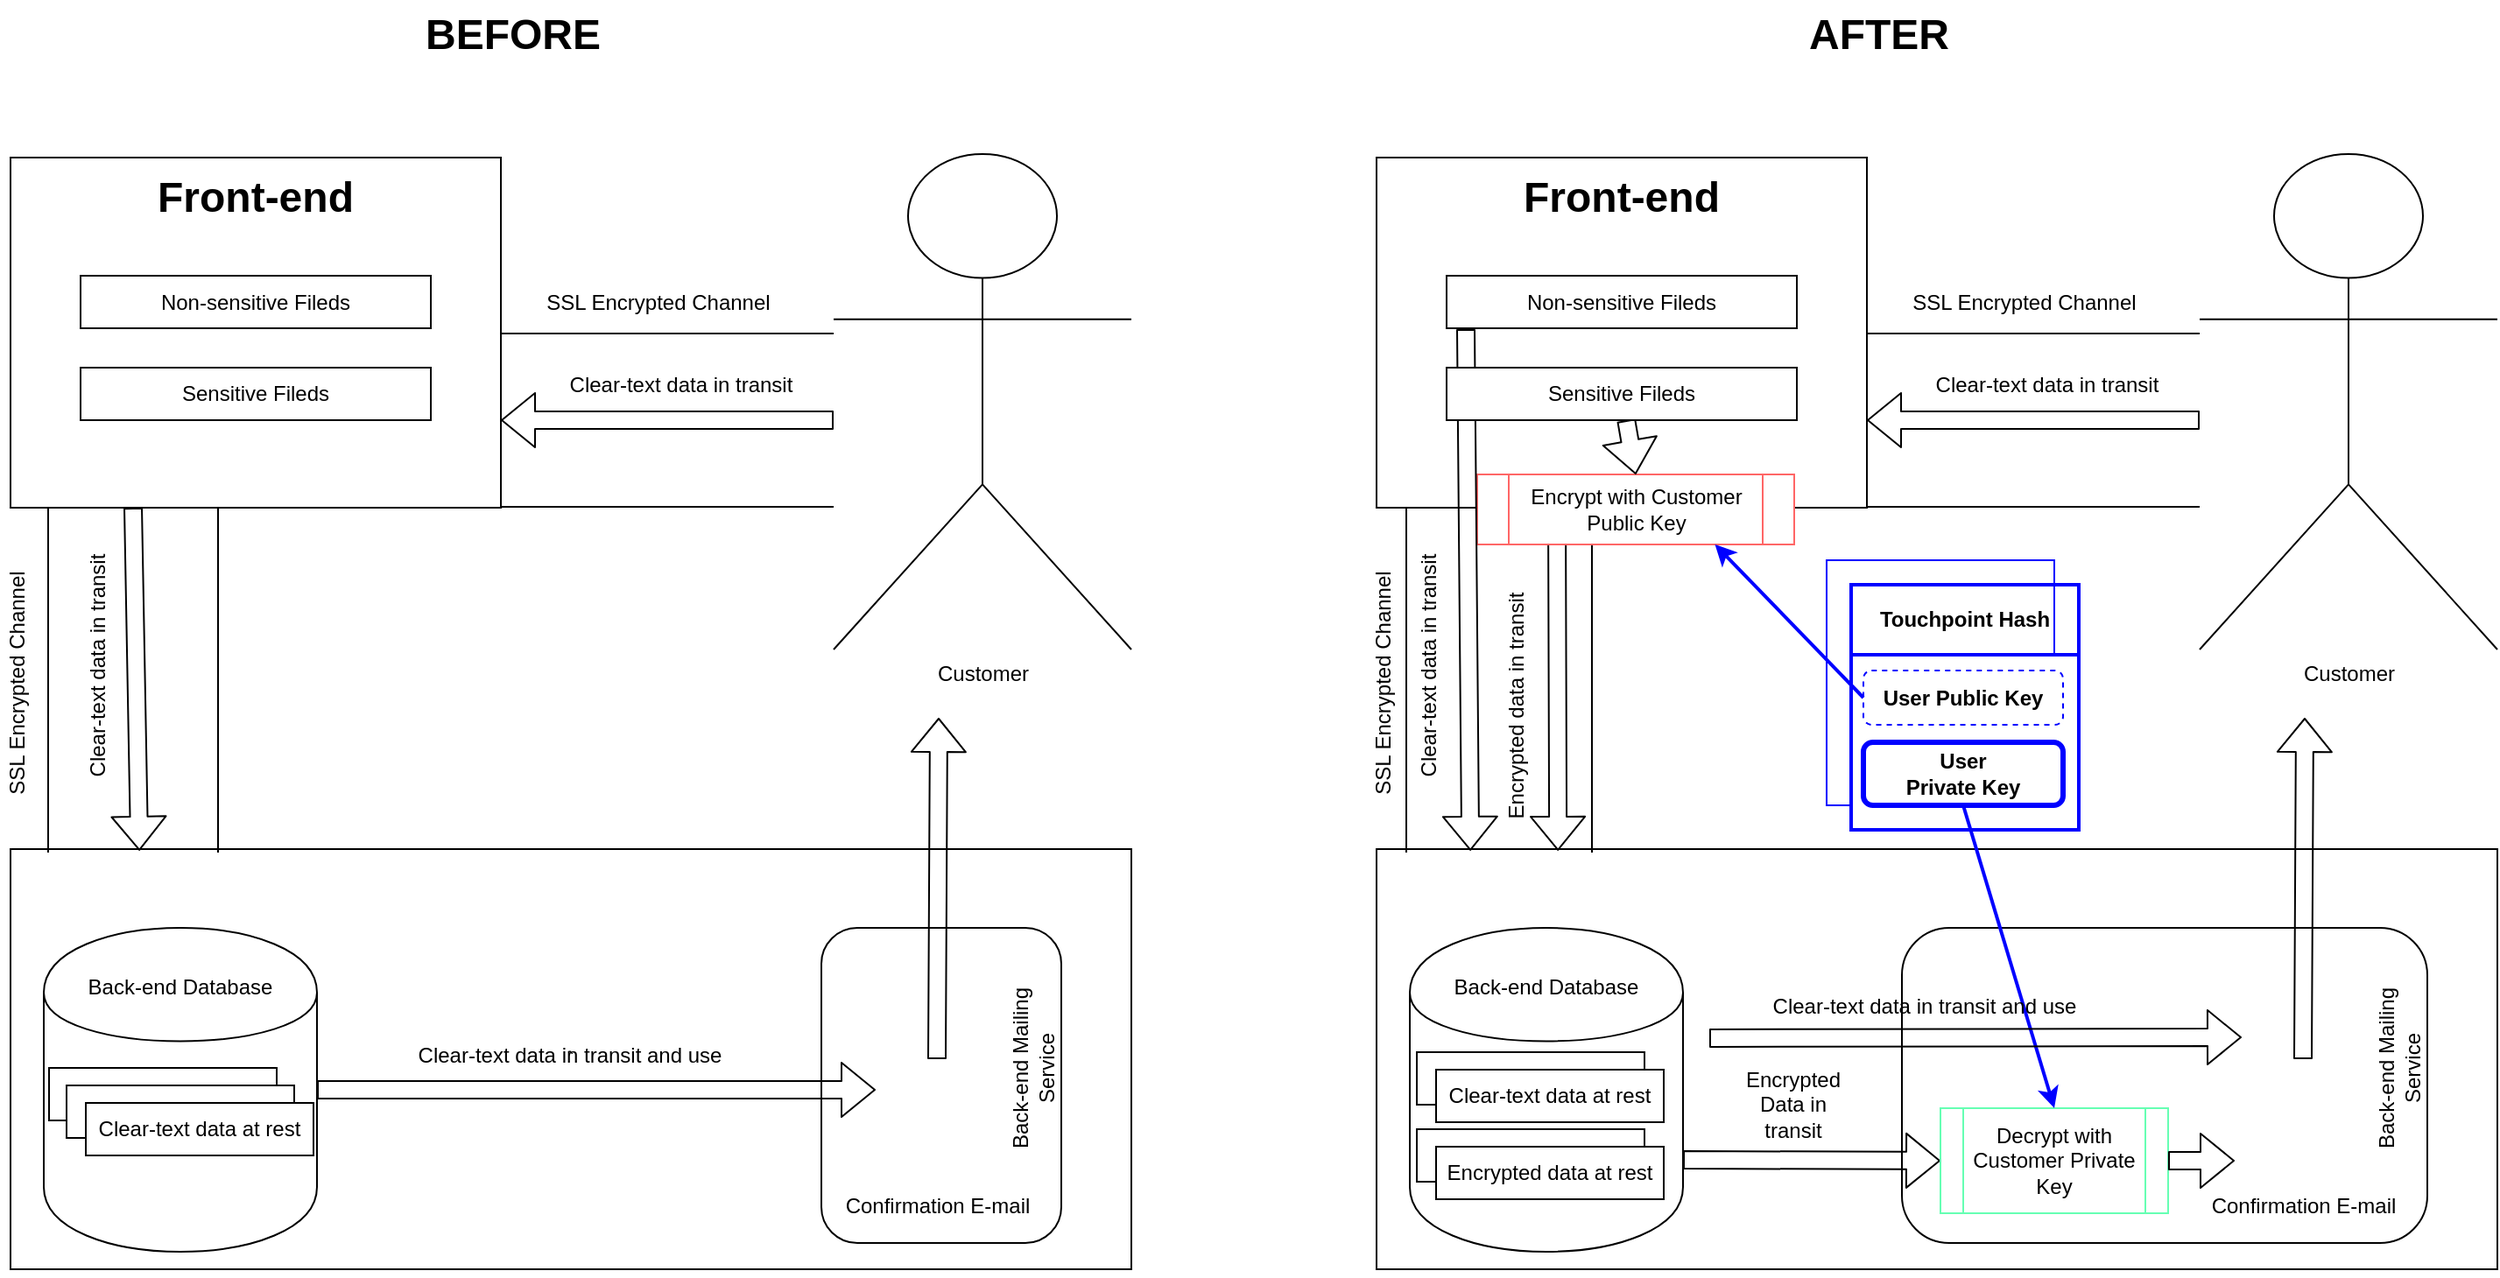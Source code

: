 <mxfile pages="1" version="11.2.8" type="device"><diagram id="5MA4Wnxi_JhsL58p0izR" name="Page-1"><mxGraphModel dx="1368" dy="789" grid="1" gridSize="10" guides="1" tooltips="1" connect="1" arrows="1" fold="1" page="1" pageScale="1" pageWidth="1169" pageHeight="827" math="0" shadow="0"><root><mxCell id="0"/><mxCell id="1" parent="0"/><mxCell id="2s6qS6cNocOA2tRJieJV-5" value="`" style="rounded=0;whiteSpace=wrap;html=1;" parent="1" vertex="1"><mxGeometry x="80" y="555" width="640" height="240" as="geometry"/></mxCell><mxCell id="2s6qS6cNocOA2tRJieJV-34" value="" style="rounded=1;whiteSpace=wrap;html=1;" parent="1" vertex="1"><mxGeometry x="543" y="600" width="137" height="180" as="geometry"/></mxCell><mxCell id="2s6qS6cNocOA2tRJieJV-8" value="&lt;div&gt;Back-end Database&lt;/div&gt;&lt;div&gt;&lt;br&gt;&lt;/div&gt;&lt;div&gt;&lt;br&gt;&lt;/div&gt;&lt;div&gt;&lt;br&gt;&lt;/div&gt;&lt;div&gt;&lt;br&gt;&lt;/div&gt;&lt;div&gt;&lt;br&gt;&lt;/div&gt;&lt;div&gt;&lt;br&gt;&lt;/div&gt;&lt;div&gt;&lt;br&gt;&lt;/div&gt;&lt;div&gt;&lt;br&gt;&lt;/div&gt;&lt;div&gt;&lt;br&gt;&lt;/div&gt;&lt;div&gt;&lt;br&gt;&lt;/div&gt;&lt;div&gt;&lt;br&gt;&lt;/div&gt;" style="shape=cylinder;whiteSpace=wrap;html=1;boundedLbl=1;backgroundOutline=1;" parent="1" vertex="1"><mxGeometry x="99" y="600" width="156" height="185" as="geometry"/></mxCell><mxCell id="2s6qS6cNocOA2tRJieJV-1" value="&lt;div&gt;&lt;font style=&quot;font-size: 24px&quot;&gt;&lt;b&gt;Front-end&lt;/b&gt;&lt;/font&gt;&lt;/div&gt;&lt;div&gt;&lt;font size=&quot;3&quot;&gt;&lt;b&gt;&lt;br&gt;&lt;/b&gt;&lt;/font&gt;&lt;/div&gt;&lt;div&gt;&lt;font size=&quot;3&quot;&gt;&lt;b&gt;&lt;br&gt;&lt;/b&gt;&lt;/font&gt;&lt;/div&gt;&lt;div&gt;&lt;font size=&quot;3&quot;&gt;&lt;b&gt;&lt;br&gt;&lt;/b&gt;&lt;/font&gt;&lt;/div&gt;&lt;div&gt;&lt;font size=&quot;3&quot;&gt;&lt;b&gt;&lt;br&gt;&lt;/b&gt;&lt;/font&gt;&lt;/div&gt;&lt;div&gt;&lt;font size=&quot;3&quot;&gt;&lt;b&gt;&lt;br&gt;&lt;/b&gt;&lt;/font&gt;&lt;/div&gt;&lt;div&gt;&lt;font size=&quot;3&quot;&gt;&lt;b&gt;&lt;br&gt;&lt;/b&gt;&lt;/font&gt;&lt;/div&gt;&lt;div&gt;&lt;font size=&quot;3&quot;&gt;&lt;b&gt;&amp;nbsp;&lt;/b&gt;&lt;/font&gt;&lt;/div&gt;&lt;div&gt;&lt;font size=&quot;3&quot;&gt;&lt;b&gt;&lt;br&gt;&lt;/b&gt;&lt;/font&gt;&lt;/div&gt;" style="rounded=0;whiteSpace=wrap;html=1;" parent="1" vertex="1"><mxGeometry x="80" y="160" width="280" height="200" as="geometry"/></mxCell><mxCell id="2s6qS6cNocOA2tRJieJV-2" value="&lt;font style=&quot;font-size: 24px&quot;&gt;&lt;b&gt;BEFORE&lt;/b&gt;&lt;/font&gt;" style="text;html=1;strokeColor=none;fillColor=none;align=center;verticalAlign=middle;whiteSpace=wrap;rounded=0;" parent="1" vertex="1"><mxGeometry x="267" y="70" width="200" height="40" as="geometry"/></mxCell><mxCell id="2s6qS6cNocOA2tRJieJV-3" value="Sensitive Fileds" style="rounded=0;whiteSpace=wrap;html=1;" parent="1" vertex="1"><mxGeometry x="120" y="280" width="200" height="30" as="geometry"/></mxCell><mxCell id="2s6qS6cNocOA2tRJieJV-4" value="Non-sensitive Fileds" style="rounded=0;whiteSpace=wrap;html=1;" parent="1" vertex="1"><mxGeometry x="120" y="227.5" width="200" height="30" as="geometry"/></mxCell><mxCell id="2s6qS6cNocOA2tRJieJV-7" value="Clear Text Data" style="rounded=0;whiteSpace=wrap;html=1;" parent="1" vertex="1"><mxGeometry x="102" y="680" width="130" height="30" as="geometry"/></mxCell><mxCell id="2s6qS6cNocOA2tRJieJV-9" value="Clear Text Data" style="rounded=0;whiteSpace=wrap;html=1;" parent="1" vertex="1"><mxGeometry x="112" y="690" width="130" height="30" as="geometry"/></mxCell><mxCell id="2s6qS6cNocOA2tRJieJV-10" value="Clear-text data at rest" style="rounded=0;whiteSpace=wrap;html=1;" parent="1" vertex="1"><mxGeometry x="123" y="700" width="130" height="30" as="geometry"/></mxCell><mxCell id="2s6qS6cNocOA2tRJieJV-16" value="Confirmation E-mail" style="shape=image;html=1;verticalAlign=top;verticalLabelPosition=bottom;labelBackgroundColor=#ffffff;imageAspect=0;aspect=fixed;image=https://cdn0.iconfinder.com/data/icons/network-communication-6/132/Untitled-3-22-128.png" parent="1" vertex="1"><mxGeometry x="574" y="675" width="70" height="70" as="geometry"/></mxCell><mxCell id="2s6qS6cNocOA2tRJieJV-17" value="" style="shape=flexArrow;endArrow=classic;html=1;exitX=0.25;exitY=1;exitDx=0;exitDy=0;entryX=0.115;entryY=0.004;entryDx=0;entryDy=0;entryPerimeter=0;" parent="1" source="2s6qS6cNocOA2tRJieJV-1" target="2s6qS6cNocOA2tRJieJV-5" edge="1"><mxGeometry width="50" height="50" relative="1" as="geometry"><mxPoint x="770" y="300" as="sourcePoint"/><mxPoint x="820" y="250" as="targetPoint"/></mxGeometry></mxCell><mxCell id="2s6qS6cNocOA2tRJieJV-18" value="Clear-text data in transit" style="text;html=1;strokeColor=none;fillColor=none;align=center;verticalAlign=middle;whiteSpace=wrap;rounded=0;rotation=-90;" parent="1" vertex="1"><mxGeometry x="50" y="440" width="160" height="20" as="geometry"/></mxCell><mxCell id="2s6qS6cNocOA2tRJieJV-19" value="" style="shape=flexArrow;endArrow=classic;html=1;exitX=1;exitY=0.5;exitDx=0;exitDy=0;entryX=0;entryY=0.25;entryDx=0;entryDy=0;" parent="1" source="2s6qS6cNocOA2tRJieJV-8" target="2s6qS6cNocOA2tRJieJV-16" edge="1"><mxGeometry width="50" height="50" relative="1" as="geometry"><mxPoint x="770" y="400" as="sourcePoint"/><mxPoint x="820" y="350" as="targetPoint"/></mxGeometry></mxCell><mxCell id="2s6qS6cNocOA2tRJieJV-20" value="Clear-text data in transit and use" style="text;html=1;strokeColor=none;fillColor=none;align=center;verticalAlign=middle;whiteSpace=wrap;rounded=0;rotation=0;" parent="1" vertex="1"><mxGeometry x="294" y="663" width="211" height="20" as="geometry"/></mxCell><mxCell id="2s6qS6cNocOA2tRJieJV-21" value="Customer" style="shape=umlActor;verticalLabelPosition=bottom;labelBackgroundColor=#ffffff;verticalAlign=top;html=1;outlineConnect=0;" parent="1" vertex="1"><mxGeometry x="550" y="158" width="170" height="283" as="geometry"/></mxCell><mxCell id="2s6qS6cNocOA2tRJieJV-23" value="" style="shape=link;html=1;width=97;" parent="1" edge="1"><mxGeometry width="50" height="50" relative="1" as="geometry"><mxPoint x="150" y="557" as="sourcePoint"/><mxPoint x="150" y="360" as="targetPoint"/></mxGeometry></mxCell><mxCell id="2s6qS6cNocOA2tRJieJV-25" value="" style="shape=link;html=1;width=99;exitX=1;exitY=0.75;exitDx=0;exitDy=0;" parent="1" source="2s6qS6cNocOA2tRJieJV-1" edge="1"><mxGeometry width="50" height="50" relative="1" as="geometry"><mxPoint x="159.2" y="567.12" as="sourcePoint"/><mxPoint x="550" y="310" as="targetPoint"/></mxGeometry></mxCell><mxCell id="2s6qS6cNocOA2tRJieJV-26" value="SSL Encrypted Channel" style="text;html=1;strokeColor=none;fillColor=none;align=center;verticalAlign=middle;whiteSpace=wrap;rounded=0;rotation=0;" parent="1" vertex="1"><mxGeometry x="367" y="232.5" width="166" height="20" as="geometry"/></mxCell><mxCell id="2s6qS6cNocOA2tRJieJV-27" value="SSL Encrypted Channel" style="text;html=1;strokeColor=none;fillColor=none;align=center;verticalAlign=middle;whiteSpace=wrap;rounded=0;rotation=-90;" parent="1" vertex="1"><mxGeometry x="1" y="450" width="166" height="20" as="geometry"/></mxCell><mxCell id="2s6qS6cNocOA2tRJieJV-28" value="" style="shape=flexArrow;endArrow=classic;html=1;entryX=1;entryY=0.75;entryDx=0;entryDy=0;" parent="1" target="2s6qS6cNocOA2tRJieJV-1" edge="1"><mxGeometry width="50" height="50" relative="1" as="geometry"><mxPoint x="550" y="310" as="sourcePoint"/><mxPoint x="610" y="600.08" as="targetPoint"/></mxGeometry></mxCell><mxCell id="2s6qS6cNocOA2tRJieJV-29" value="Clear-text data in transit" style="text;html=1;strokeColor=none;fillColor=none;align=center;verticalAlign=middle;whiteSpace=wrap;rounded=0;rotation=0;" parent="1" vertex="1"><mxGeometry x="382.5" y="280" width="160" height="20" as="geometry"/></mxCell><mxCell id="2s6qS6cNocOA2tRJieJV-31" value="" style="shape=flexArrow;endArrow=classic;html=1;exitX=0.5;exitY=0;exitDx=0;exitDy=0;" parent="1" source="2s6qS6cNocOA2tRJieJV-16" edge="1"><mxGeometry width="50" height="50" relative="1" as="geometry"><mxPoint x="265" y="702.5" as="sourcePoint"/><mxPoint x="610" y="480" as="targetPoint"/></mxGeometry></mxCell><mxCell id="2s6qS6cNocOA2tRJieJV-35" value="Back-end Mailing Service" style="text;html=1;strokeColor=none;fillColor=none;align=center;verticalAlign=middle;whiteSpace=wrap;rounded=0;rotation=-90;" parent="1" vertex="1"><mxGeometry x="609" y="670" width="110" height="20" as="geometry"/></mxCell><mxCell id="2s6qS6cNocOA2tRJieJV-36" value="`" style="rounded=0;whiteSpace=wrap;html=1;" parent="1" vertex="1"><mxGeometry x="860" y="555" width="640" height="240" as="geometry"/></mxCell><mxCell id="2s6qS6cNocOA2tRJieJV-37" value="" style="rounded=1;whiteSpace=wrap;html=1;" parent="1" vertex="1"><mxGeometry x="1160" y="600" width="300" height="180" as="geometry"/></mxCell><mxCell id="2s6qS6cNocOA2tRJieJV-38" value="&lt;div&gt;Back-end Database&lt;/div&gt;&lt;div&gt;&lt;br&gt;&lt;/div&gt;&lt;div&gt;&lt;br&gt;&lt;/div&gt;&lt;div&gt;&lt;br&gt;&lt;/div&gt;&lt;div&gt;&lt;br&gt;&lt;/div&gt;&lt;div&gt;&lt;br&gt;&lt;/div&gt;&lt;div&gt;&lt;br&gt;&lt;/div&gt;&lt;div&gt;&lt;br&gt;&lt;/div&gt;&lt;div&gt;&lt;br&gt;&lt;/div&gt;&lt;div&gt;&lt;br&gt;&lt;/div&gt;&lt;div&gt;&lt;br&gt;&lt;/div&gt;&lt;div&gt;&lt;br&gt;&lt;/div&gt;" style="shape=cylinder;whiteSpace=wrap;html=1;boundedLbl=1;backgroundOutline=1;" parent="1" vertex="1"><mxGeometry x="879" y="600" width="156" height="185" as="geometry"/></mxCell><mxCell id="2s6qS6cNocOA2tRJieJV-39" value="&lt;div&gt;&lt;font style=&quot;font-size: 24px&quot;&gt;&lt;b&gt;Front-end&lt;/b&gt;&lt;/font&gt;&lt;/div&gt;&lt;div&gt;&lt;font size=&quot;3&quot;&gt;&lt;b&gt;&lt;br&gt;&lt;/b&gt;&lt;/font&gt;&lt;/div&gt;&lt;div&gt;&lt;font size=&quot;3&quot;&gt;&lt;b&gt;&lt;br&gt;&lt;/b&gt;&lt;/font&gt;&lt;/div&gt;&lt;div&gt;&lt;font size=&quot;3&quot;&gt;&lt;b&gt;&lt;br&gt;&lt;/b&gt;&lt;/font&gt;&lt;/div&gt;&lt;div&gt;&lt;font size=&quot;3&quot;&gt;&lt;b&gt;&lt;br&gt;&lt;/b&gt;&lt;/font&gt;&lt;/div&gt;&lt;div&gt;&lt;font size=&quot;3&quot;&gt;&lt;b&gt;&lt;br&gt;&lt;/b&gt;&lt;/font&gt;&lt;/div&gt;&lt;div&gt;&lt;font size=&quot;3&quot;&gt;&lt;b&gt;&lt;br&gt;&lt;/b&gt;&lt;/font&gt;&lt;/div&gt;&lt;div&gt;&lt;font size=&quot;3&quot;&gt;&lt;b&gt;&amp;nbsp;&lt;/b&gt;&lt;/font&gt;&lt;/div&gt;&lt;div&gt;&lt;font size=&quot;3&quot;&gt;&lt;b&gt;&lt;br&gt;&lt;/b&gt;&lt;/font&gt;&lt;/div&gt;" style="rounded=0;whiteSpace=wrap;html=1;" parent="1" vertex="1"><mxGeometry x="860" y="160" width="280" height="200" as="geometry"/></mxCell><mxCell id="2s6qS6cNocOA2tRJieJV-40" value="&lt;font style=&quot;font-size: 24px&quot;&gt;&lt;b&gt;AFTER&lt;/b&gt;&lt;/font&gt;" style="text;html=1;strokeColor=none;fillColor=none;align=center;verticalAlign=middle;whiteSpace=wrap;rounded=0;" parent="1" vertex="1"><mxGeometry x="1047" y="70" width="200" height="40" as="geometry"/></mxCell><mxCell id="2s6qS6cNocOA2tRJieJV-44" value="Clear Text Data" style="rounded=0;whiteSpace=wrap;html=1;" parent="1" vertex="1"><mxGeometry x="883" y="671" width="130" height="30" as="geometry"/></mxCell><mxCell id="2s6qS6cNocOA2tRJieJV-45" value="Clear-text data at rest" style="rounded=0;whiteSpace=wrap;html=1;" parent="1" vertex="1"><mxGeometry x="894" y="681" width="130" height="30" as="geometry"/></mxCell><mxCell id="2s6qS6cNocOA2tRJieJV-46" value="Confirmation E-mail" style="shape=image;html=1;verticalAlign=top;verticalLabelPosition=bottom;labelBackgroundColor=#ffffff;imageAspect=0;aspect=fixed;image=https://cdn0.iconfinder.com/data/icons/network-communication-6/132/Untitled-3-22-128.png" parent="1" vertex="1"><mxGeometry x="1354" y="675" width="70" height="70" as="geometry"/></mxCell><mxCell id="2s6qS6cNocOA2tRJieJV-47" value="" style="shape=flexArrow;endArrow=classic;html=1;entryX=0.115;entryY=0.004;entryDx=0;entryDy=0;entryPerimeter=0;exitX=0.307;exitY=0.975;exitDx=0;exitDy=0;exitPerimeter=0;" parent="1" edge="1"><mxGeometry width="50" height="50" relative="1" as="geometry"><mxPoint x="963.067" y="380" as="sourcePoint"/><mxPoint x="963.6" y="555.96" as="targetPoint"/></mxGeometry></mxCell><mxCell id="2s6qS6cNocOA2tRJieJV-48" value="Encrypted data in transit" style="text;html=1;strokeColor=none;fillColor=none;align=center;verticalAlign=middle;whiteSpace=wrap;rounded=0;rotation=-90;" parent="1" vertex="1"><mxGeometry x="860" y="463" width="160" height="20" as="geometry"/></mxCell><mxCell id="2s6qS6cNocOA2tRJieJV-51" value="Customer" style="shape=umlActor;verticalLabelPosition=bottom;labelBackgroundColor=#ffffff;verticalAlign=top;html=1;outlineConnect=0;" parent="1" vertex="1"><mxGeometry x="1330" y="158" width="170" height="283" as="geometry"/></mxCell><mxCell id="2s6qS6cNocOA2tRJieJV-52" value="" style="shape=link;html=1;width=106;" parent="1" edge="1"><mxGeometry width="50" height="50" relative="1" as="geometry"><mxPoint x="930" y="557" as="sourcePoint"/><mxPoint x="930" y="360" as="targetPoint"/></mxGeometry></mxCell><mxCell id="2s6qS6cNocOA2tRJieJV-53" value="" style="shape=link;html=1;width=99;exitX=1;exitY=0.75;exitDx=0;exitDy=0;" parent="1" source="2s6qS6cNocOA2tRJieJV-39" edge="1"><mxGeometry width="50" height="50" relative="1" as="geometry"><mxPoint x="939.2" y="567.12" as="sourcePoint"/><mxPoint x="1330" y="310" as="targetPoint"/></mxGeometry></mxCell><mxCell id="2s6qS6cNocOA2tRJieJV-54" value="SSL Encrypted Channel" style="text;html=1;strokeColor=none;fillColor=none;align=center;verticalAlign=middle;whiteSpace=wrap;rounded=0;rotation=0;" parent="1" vertex="1"><mxGeometry x="1147" y="232.5" width="166" height="20" as="geometry"/></mxCell><mxCell id="2s6qS6cNocOA2tRJieJV-55" value="SSL Encrypted Channel" style="text;html=1;strokeColor=none;fillColor=none;align=center;verticalAlign=middle;whiteSpace=wrap;rounded=0;rotation=-90;" parent="1" vertex="1"><mxGeometry x="781" y="450" width="166" height="20" as="geometry"/></mxCell><mxCell id="2s6qS6cNocOA2tRJieJV-56" value="" style="shape=flexArrow;endArrow=classic;html=1;entryX=1;entryY=0.75;entryDx=0;entryDy=0;" parent="1" target="2s6qS6cNocOA2tRJieJV-39" edge="1"><mxGeometry width="50" height="50" relative="1" as="geometry"><mxPoint x="1330" y="310" as="sourcePoint"/><mxPoint x="1390" y="600.08" as="targetPoint"/></mxGeometry></mxCell><mxCell id="2s6qS6cNocOA2tRJieJV-57" value="Clear-text data in transit" style="text;html=1;strokeColor=none;fillColor=none;align=center;verticalAlign=middle;whiteSpace=wrap;rounded=0;rotation=0;" parent="1" vertex="1"><mxGeometry x="1162.5" y="280" width="160" height="20" as="geometry"/></mxCell><mxCell id="2s6qS6cNocOA2tRJieJV-58" value="" style="shape=flexArrow;endArrow=classic;html=1;exitX=0.5;exitY=0;exitDx=0;exitDy=0;" parent="1" source="2s6qS6cNocOA2tRJieJV-46" edge="1"><mxGeometry width="50" height="50" relative="1" as="geometry"><mxPoint x="1045" y="702.5" as="sourcePoint"/><mxPoint x="1390" y="480" as="targetPoint"/></mxGeometry></mxCell><mxCell id="2s6qS6cNocOA2tRJieJV-59" value="Back-end Mailing Service" style="text;html=1;strokeColor=none;fillColor=none;align=center;verticalAlign=middle;whiteSpace=wrap;rounded=0;rotation=-90;" parent="1" vertex="1"><mxGeometry x="1389" y="670" width="110" height="20" as="geometry"/></mxCell><mxCell id="2s6qS6cNocOA2tRJieJV-61" value="Encrypt with Customer Public Key" style="shape=process;whiteSpace=wrap;html=1;backgroundOutline=1;strokeColor=#FF6666;" parent="1" vertex="1"><mxGeometry x="917.5" y="341" width="181" height="40" as="geometry"/></mxCell><mxCell id="2s6qS6cNocOA2tRJieJV-64" value="Non-sensitive Fileds" style="rounded=0;whiteSpace=wrap;html=1;" parent="1" vertex="1"><mxGeometry x="900" y="227.5" width="200" height="30" as="geometry"/></mxCell><mxCell id="2s6qS6cNocOA2tRJieJV-65" value="" style="shape=flexArrow;endArrow=classic;html=1;entryX=0.5;entryY=0;entryDx=0;entryDy=0;" parent="1" source="2s6qS6cNocOA2tRJieJV-63" target="2s6qS6cNocOA2tRJieJV-61" edge="1"><mxGeometry width="50" height="50" relative="1" as="geometry"><mxPoint x="740" y="370" as="sourcePoint"/><mxPoint x="790" y="320" as="targetPoint"/></mxGeometry></mxCell><mxCell id="2s6qS6cNocOA2tRJieJV-68" value="" style="shape=flexArrow;endArrow=classic;html=1;exitX=0.055;exitY=1.017;exitDx=0;exitDy=0;entryX=0.115;entryY=0.004;entryDx=0;entryDy=0;entryPerimeter=0;exitPerimeter=0;" parent="1" source="2s6qS6cNocOA2tRJieJV-64" edge="1"><mxGeometry width="50" height="50" relative="1" as="geometry"><mxPoint x="910" y="360" as="sourcePoint"/><mxPoint x="913.6" y="555.96" as="targetPoint"/></mxGeometry></mxCell><mxCell id="2s6qS6cNocOA2tRJieJV-69" value="Clear-text data in transit" style="text;html=1;strokeColor=none;fillColor=none;align=center;verticalAlign=middle;whiteSpace=wrap;rounded=0;rotation=-90;" parent="1" vertex="1"><mxGeometry x="810" y="440" width="160" height="20" as="geometry"/></mxCell><mxCell id="2s6qS6cNocOA2tRJieJV-63" value="Sensitive Fileds" style="rounded=0;whiteSpace=wrap;html=1;" parent="1" vertex="1"><mxGeometry x="900" y="280" width="200" height="30" as="geometry"/></mxCell><mxCell id="2s6qS6cNocOA2tRJieJV-70" value="Clear Text Data" style="rounded=0;whiteSpace=wrap;html=1;" parent="1" vertex="1"><mxGeometry x="883" y="715" width="130" height="30" as="geometry"/></mxCell><mxCell id="2s6qS6cNocOA2tRJieJV-71" value="Encrypted data at rest" style="rounded=0;whiteSpace=wrap;html=1;" parent="1" vertex="1"><mxGeometry x="894" y="725" width="130" height="30" as="geometry"/></mxCell><mxCell id="2s6qS6cNocOA2tRJieJV-72" value="" style="shape=flexArrow;endArrow=classic;html=1;exitX=1;exitY=0.5;exitDx=0;exitDy=0;entryX=0;entryY=0.5;entryDx=0;entryDy=0;" parent="1" target="2s6qS6cNocOA2tRJieJV-74" edge="1"><mxGeometry width="50" height="50" relative="1" as="geometry"><mxPoint x="1035" y="732.5" as="sourcePoint"/><mxPoint x="1110" y="733" as="targetPoint"/></mxGeometry></mxCell><mxCell id="2s6qS6cNocOA2tRJieJV-73" value="Encrypted Data in transit" style="text;html=1;strokeColor=none;fillColor=none;align=center;verticalAlign=middle;whiteSpace=wrap;rounded=0;rotation=0;" parent="1" vertex="1"><mxGeometry x="1061" y="691" width="74" height="20" as="geometry"/></mxCell><mxCell id="2s6qS6cNocOA2tRJieJV-74" value="Decrypt with Customer Private Key" style="shape=process;whiteSpace=wrap;html=1;backgroundOutline=1;strokeColor=#66FFB3;" parent="1" vertex="1"><mxGeometry x="1182" y="703" width="130" height="60" as="geometry"/></mxCell><mxCell id="2s6qS6cNocOA2tRJieJV-75" value="" style="shape=flexArrow;endArrow=classic;html=1;" parent="1" source="2s6qS6cNocOA2tRJieJV-74" edge="1"><mxGeometry width="50" height="50" relative="1" as="geometry"><mxPoint x="1290" y="733" as="sourcePoint"/><mxPoint x="1350" y="733" as="targetPoint"/></mxGeometry></mxCell><mxCell id="wegTz0hJe8OtkzyJ15sU-1" value="" style="rounded=0;whiteSpace=wrap;html=1;strokeColor=#0000FF;" vertex="1" parent="1"><mxGeometry x="1117" y="390" width="130" height="140" as="geometry"/></mxCell><mxCell id="wegTz0hJe8OtkzyJ15sU-2" value="" style="rounded=0;whiteSpace=wrap;html=1;strokeColor=#0000FF;strokeWidth=2;" vertex="1" parent="1"><mxGeometry x="1131" y="444" width="130" height="100" as="geometry"/></mxCell><mxCell id="wegTz0hJe8OtkzyJ15sU-3" value="&lt;font style=&quot;font-size: 12px&quot;&gt;&lt;b&gt;Touchpoint Hash&lt;/b&gt;&lt;/font&gt;" style="text;html=1;strokeColor=#0000FF;fillColor=none;align=center;verticalAlign=middle;whiteSpace=wrap;rounded=0;strokeWidth=2;" vertex="1" parent="1"><mxGeometry x="1131" y="404" width="130" height="40" as="geometry"/></mxCell><mxCell id="wegTz0hJe8OtkzyJ15sU-5" value="&lt;b&gt;User Public Key&lt;/b&gt;" style="rounded=1;whiteSpace=wrap;html=1;dashed=1;strokeColor=#0000FF;" vertex="1" parent="1"><mxGeometry x="1138" y="453" width="114" height="31" as="geometry"/></mxCell><mxCell id="wegTz0hJe8OtkzyJ15sU-6" value="&lt;div&gt;&lt;b&gt;User &lt;br&gt;&lt;/b&gt;&lt;/div&gt;&lt;div&gt;&lt;b&gt;Private Key&lt;/b&gt;&lt;/div&gt;" style="rounded=1;whiteSpace=wrap;html=1;strokeWidth=3;strokeColor=#0000FF;" vertex="1" parent="1"><mxGeometry x="1138" y="494" width="114" height="36" as="geometry"/></mxCell><mxCell id="wegTz0hJe8OtkzyJ15sU-14" value="" style="endArrow=classic;html=1;entryX=0.75;entryY=1;entryDx=0;entryDy=0;exitX=0;exitY=0.5;exitDx=0;exitDy=0;strokeWidth=2;strokeColor=#0000FF;" edge="1" parent="1" source="wegTz0hJe8OtkzyJ15sU-5" target="2s6qS6cNocOA2tRJieJV-61"><mxGeometry width="50" height="50" relative="1" as="geometry"><mxPoint x="770" y="540" as="sourcePoint"/><mxPoint x="820" y="490" as="targetPoint"/></mxGeometry></mxCell><mxCell id="wegTz0hJe8OtkzyJ15sU-17" value="" style="endArrow=classic;html=1;entryX=0.5;entryY=0;entryDx=0;entryDy=0;exitX=0.5;exitY=1;exitDx=0;exitDy=0;strokeWidth=2;strokeColor=#0000FF;" edge="1" parent="1" source="wegTz0hJe8OtkzyJ15sU-6" target="2s6qS6cNocOA2tRJieJV-74"><mxGeometry width="50" height="50" relative="1" as="geometry"><mxPoint x="1151" y="479.5" as="sourcePoint"/><mxPoint x="1077.25" y="405" as="targetPoint"/></mxGeometry></mxCell><mxCell id="2s6qS6cNocOA2tRJieJV-50" value="Clear-text data in transit and use" style="text;html=1;strokeColor=none;fillColor=none;align=center;verticalAlign=middle;whiteSpace=wrap;rounded=0;rotation=0;" parent="1" vertex="1"><mxGeometry x="1065" y="635" width="216" height="20" as="geometry"/></mxCell><mxCell id="2s6qS6cNocOA2tRJieJV-49" value="" style="shape=flexArrow;endArrow=classic;html=1;entryX=0;entryY=0.25;entryDx=0;entryDy=0;" parent="1" edge="1"><mxGeometry width="50" height="50" relative="1" as="geometry"><mxPoint x="1050" y="663" as="sourcePoint"/><mxPoint x="1354" y="662.5" as="targetPoint"/></mxGeometry></mxCell></root></mxGraphModel></diagram></mxfile>